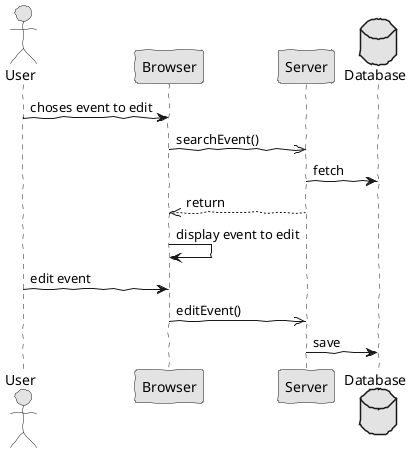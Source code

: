 @startuml  analysis2.png
skinparam handwritten true
skinparam monochrome true
skinparam packageStyle rect
skinparam defaultFontName FG Virgil
skinparam shadowing false

actor User

User -> Browser : choses event to edit
 
Browser ->> Server : searchEvent()

database Database 

Server -> Database : fetch

Server -->> Browser : return

Browser -> Browser : display event to edit

User -> Browser : edit event

Browser ->> Server : editEvent()
Server -> Database : save
@enduml
